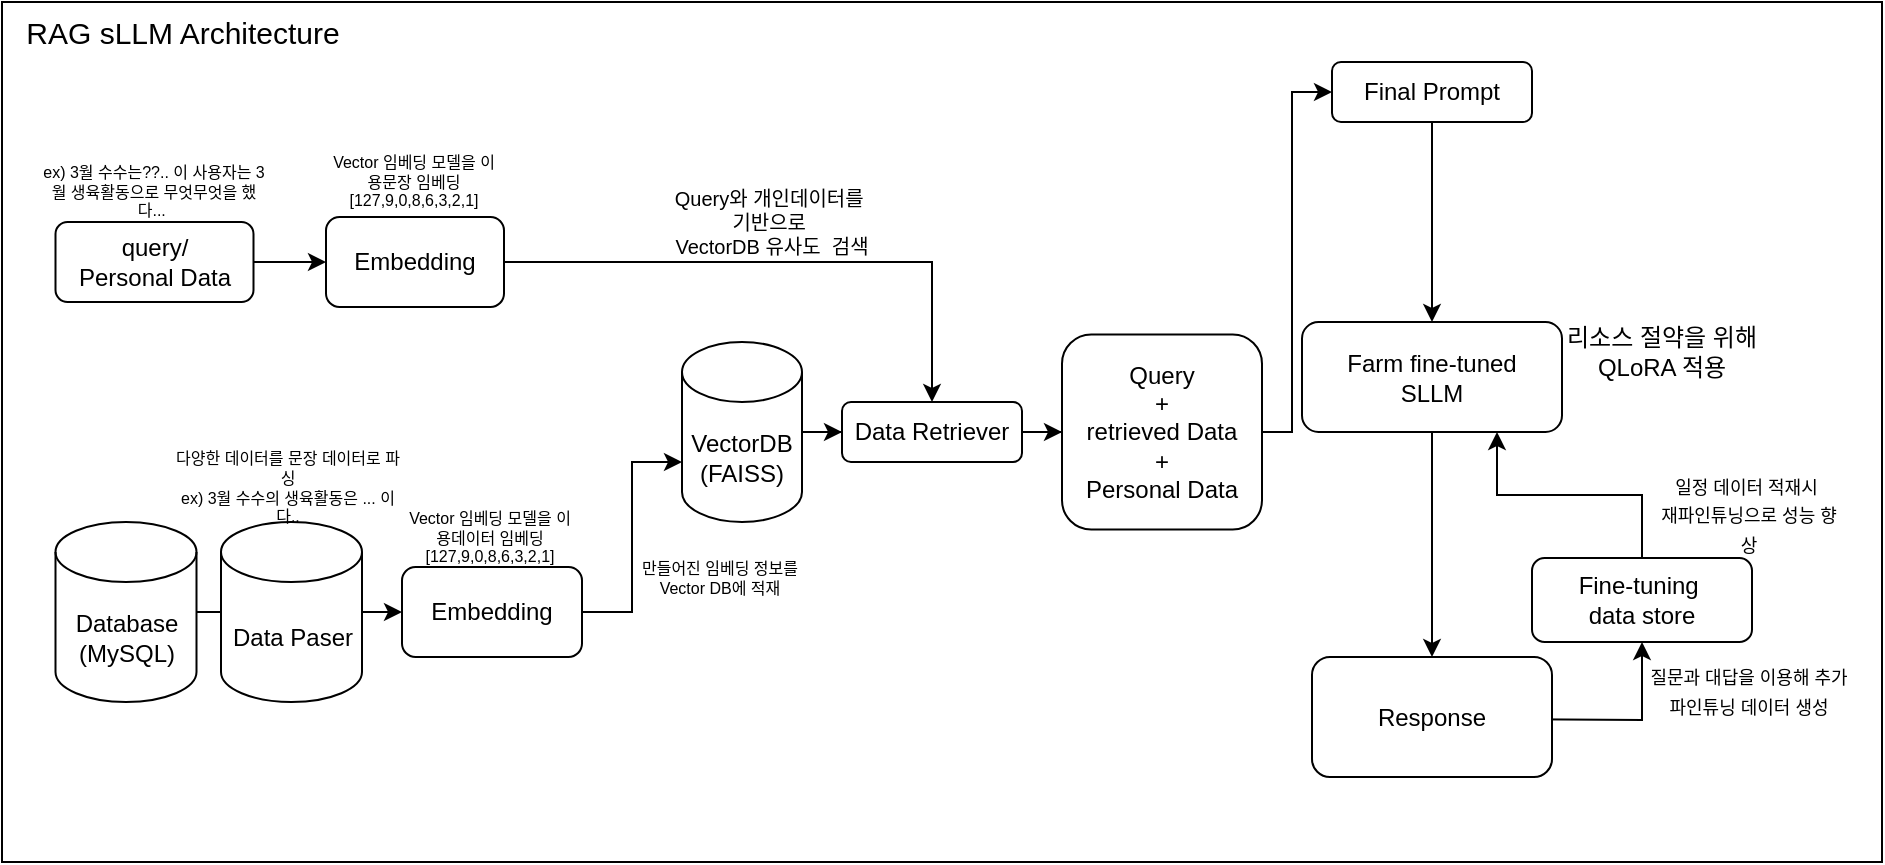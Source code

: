 <mxfile version="26.2.5">
  <diagram id="Ht1M8jgEwFfnCIfOTk4-" name="Page-1">
    <mxGraphModel dx="1115" dy="673" grid="1" gridSize="10" guides="1" tooltips="1" connect="1" arrows="1" fold="1" page="1" pageScale="1" pageWidth="827" pageHeight="1169" background="none" math="0" shadow="0">
      <root>
        <mxCell id="0" />
        <mxCell id="1" parent="0" />
        <mxCell id="U0234lUq_5A5ovXBIxbo-67" value="" style="rounded=0;whiteSpace=wrap;html=1;" vertex="1" parent="1">
          <mxGeometry x="10" y="50" width="940" height="430" as="geometry" />
        </mxCell>
        <mxCell id="U0234lUq_5A5ovXBIxbo-68" value="&lt;font style=&quot;font-size: 15px;&quot;&gt;RAG sLLM Architecture&lt;/font&gt;" style="text;html=1;align=center;verticalAlign=middle;resizable=0;points=[];autosize=1;strokeColor=none;fillColor=none;" vertex="1" parent="1">
          <mxGeometry x="10" y="50" width="180" height="30" as="geometry" />
        </mxCell>
        <mxCell id="U0234lUq_5A5ovXBIxbo-96" value="" style="edgeStyle=orthogonalEdgeStyle;rounded=0;orthogonalLoop=1;jettySize=auto;html=1;" edge="1" parent="1" source="U0234lUq_5A5ovXBIxbo-69" target="U0234lUq_5A5ovXBIxbo-73">
          <mxGeometry relative="1" as="geometry" />
        </mxCell>
        <mxCell id="U0234lUq_5A5ovXBIxbo-69" value="Database&lt;div&gt;(MySQL)&lt;/div&gt;" style="shape=cylinder3;whiteSpace=wrap;html=1;boundedLbl=1;backgroundOutline=1;size=15;" vertex="1" parent="1">
          <mxGeometry x="36.75" y="310" width="70.5" height="90" as="geometry" />
        </mxCell>
        <mxCell id="U0234lUq_5A5ovXBIxbo-70" value="Data Paser" style="shape=cylinder3;whiteSpace=wrap;html=1;boundedLbl=1;backgroundOutline=1;size=15;" vertex="1" parent="1">
          <mxGeometry x="119.5" y="310" width="70.5" height="90" as="geometry" />
        </mxCell>
        <mxCell id="U0234lUq_5A5ovXBIxbo-73" value="Embedding" style="rounded=1;whiteSpace=wrap;html=1;" vertex="1" parent="1">
          <mxGeometry x="210" y="332.5" width="90" height="45" as="geometry" />
        </mxCell>
        <mxCell id="U0234lUq_5A5ovXBIxbo-114" style="edgeStyle=orthogonalEdgeStyle;rounded=0;orthogonalLoop=1;jettySize=auto;html=1;entryX=0;entryY=0.5;entryDx=0;entryDy=0;" edge="1" parent="1" source="U0234lUq_5A5ovXBIxbo-78" target="U0234lUq_5A5ovXBIxbo-111">
          <mxGeometry relative="1" as="geometry" />
        </mxCell>
        <mxCell id="U0234lUq_5A5ovXBIxbo-78" value="VectorDB&lt;div&gt;(FAISS)&lt;/div&gt;" style="shape=cylinder3;whiteSpace=wrap;html=1;boundedLbl=1;backgroundOutline=1;size=15;" vertex="1" parent="1">
          <mxGeometry x="350" y="220" width="60" height="90" as="geometry" />
        </mxCell>
        <mxCell id="U0234lUq_5A5ovXBIxbo-98" value="" style="edgeStyle=orthogonalEdgeStyle;rounded=0;orthogonalLoop=1;jettySize=auto;html=1;" edge="1" parent="1" source="U0234lUq_5A5ovXBIxbo-87" target="U0234lUq_5A5ovXBIxbo-88">
          <mxGeometry relative="1" as="geometry" />
        </mxCell>
        <mxCell id="U0234lUq_5A5ovXBIxbo-87" value="query/&lt;div&gt;Personal Data&lt;/div&gt;" style="rounded=1;whiteSpace=wrap;html=1;" vertex="1" parent="1">
          <mxGeometry x="36.75" y="160" width="99" height="40" as="geometry" />
        </mxCell>
        <mxCell id="U0234lUq_5A5ovXBIxbo-112" style="edgeStyle=orthogonalEdgeStyle;rounded=0;orthogonalLoop=1;jettySize=auto;html=1;entryX=0.5;entryY=0;entryDx=0;entryDy=0;" edge="1" parent="1" source="U0234lUq_5A5ovXBIxbo-88" target="U0234lUq_5A5ovXBIxbo-111">
          <mxGeometry relative="1" as="geometry" />
        </mxCell>
        <mxCell id="U0234lUq_5A5ovXBIxbo-88" value="Embedding" style="rounded=1;whiteSpace=wrap;html=1;" vertex="1" parent="1">
          <mxGeometry x="172" y="157.5" width="89" height="45" as="geometry" />
        </mxCell>
        <mxCell id="U0234lUq_5A5ovXBIxbo-95" style="edgeStyle=orthogonalEdgeStyle;rounded=0;orthogonalLoop=1;jettySize=auto;html=1;entryX=0;entryY=0.5;entryDx=0;entryDy=0;" edge="1" parent="1" source="U0234lUq_5A5ovXBIxbo-91" target="U0234lUq_5A5ovXBIxbo-94">
          <mxGeometry relative="1" as="geometry">
            <Array as="points">
              <mxPoint x="655" y="265" />
              <mxPoint x="655" y="95" />
            </Array>
          </mxGeometry>
        </mxCell>
        <mxCell id="U0234lUq_5A5ovXBIxbo-91" value="Query&lt;div&gt;+&lt;div&gt;retrieved Data&lt;/div&gt;&lt;/div&gt;&lt;div&gt;+&lt;/div&gt;&lt;div&gt;Personal Data&lt;/div&gt;" style="rounded=1;whiteSpace=wrap;html=1;" vertex="1" parent="1">
          <mxGeometry x="540" y="216.25" width="100" height="97.5" as="geometry" />
        </mxCell>
        <mxCell id="U0234lUq_5A5ovXBIxbo-101" style="edgeStyle=orthogonalEdgeStyle;rounded=0;orthogonalLoop=1;jettySize=auto;html=1;entryX=0.5;entryY=0;entryDx=0;entryDy=0;" edge="1" parent="1" source="U0234lUq_5A5ovXBIxbo-94" target="U0234lUq_5A5ovXBIxbo-100">
          <mxGeometry relative="1" as="geometry" />
        </mxCell>
        <mxCell id="U0234lUq_5A5ovXBIxbo-94" value="Final Prompt" style="rounded=1;whiteSpace=wrap;html=1;" vertex="1" parent="1">
          <mxGeometry x="675" y="80" width="100" height="30" as="geometry" />
        </mxCell>
        <mxCell id="U0234lUq_5A5ovXBIxbo-97" style="edgeStyle=orthogonalEdgeStyle;rounded=0;orthogonalLoop=1;jettySize=auto;html=1;entryX=0;entryY=0;entryDx=0;entryDy=60;entryPerimeter=0;" edge="1" parent="1" source="U0234lUq_5A5ovXBIxbo-73" target="U0234lUq_5A5ovXBIxbo-78">
          <mxGeometry relative="1" as="geometry" />
        </mxCell>
        <mxCell id="U0234lUq_5A5ovXBIxbo-104" style="edgeStyle=orthogonalEdgeStyle;rounded=0;orthogonalLoop=1;jettySize=auto;html=1;" edge="1" parent="1" source="U0234lUq_5A5ovXBIxbo-100" target="U0234lUq_5A5ovXBIxbo-103">
          <mxGeometry relative="1" as="geometry" />
        </mxCell>
        <mxCell id="U0234lUq_5A5ovXBIxbo-100" value="&lt;div&gt;Farm fine-tuned&lt;/div&gt;SLLM" style="rounded=1;whiteSpace=wrap;html=1;" vertex="1" parent="1">
          <mxGeometry x="660" y="210" width="130" height="55" as="geometry" />
        </mxCell>
        <mxCell id="U0234lUq_5A5ovXBIxbo-118" style="edgeStyle=orthogonalEdgeStyle;rounded=0;orthogonalLoop=1;jettySize=auto;html=1;entryX=0.5;entryY=1;entryDx=0;entryDy=0;" edge="1" parent="1" target="U0234lUq_5A5ovXBIxbo-117">
          <mxGeometry relative="1" as="geometry">
            <mxPoint x="760" y="408.5" as="sourcePoint" />
            <mxPoint x="865" y="370" as="targetPoint" />
          </mxGeometry>
        </mxCell>
        <mxCell id="U0234lUq_5A5ovXBIxbo-103" value="Response" style="rounded=1;whiteSpace=wrap;html=1;" vertex="1" parent="1">
          <mxGeometry x="665" y="377.5" width="120" height="60" as="geometry" />
        </mxCell>
        <mxCell id="U0234lUq_5A5ovXBIxbo-105" value="ex) 3월 수수는??.. 이 사용자는 3월 생육활동으로 무엇무엇을 했다...&amp;nbsp;" style="text;html=1;align=center;verticalAlign=middle;whiteSpace=wrap;rounded=0;fontSize=8;" vertex="1" parent="1">
          <mxGeometry x="26.25" y="130" width="120" height="30" as="geometry" />
        </mxCell>
        <mxCell id="U0234lUq_5A5ovXBIxbo-106" value="&lt;div&gt;Vector 임베딩 모델을 이용문장 임베딩&lt;/div&gt;[127,9,0,8,6,3,2,1]" style="text;html=1;align=center;verticalAlign=middle;whiteSpace=wrap;rounded=0;fontSize=8;" vertex="1" parent="1">
          <mxGeometry x="171" y="130" width="90" height="20" as="geometry" />
        </mxCell>
        <mxCell id="U0234lUq_5A5ovXBIxbo-107" value="다양한 데이터를 문장 데이터로 파싱&lt;div&gt;ex) 3월 수수의 생육활동은 ... 이다..&lt;/div&gt;" style="text;html=1;align=center;verticalAlign=middle;whiteSpace=wrap;rounded=0;fontSize=8;" vertex="1" parent="1">
          <mxGeometry x="92.63" y="278" width="120.25" height="30" as="geometry" />
        </mxCell>
        <mxCell id="U0234lUq_5A5ovXBIxbo-108" value="&lt;div&gt;Vector 임베딩 모델을 이용데이터 임베딩&lt;/div&gt;[127,9,0,8,6,3,2,1]" style="text;html=1;align=center;verticalAlign=middle;whiteSpace=wrap;rounded=0;fontSize=8;" vertex="1" parent="1">
          <mxGeometry x="209" y="308" width="90" height="20" as="geometry" />
        </mxCell>
        <mxCell id="U0234lUq_5A5ovXBIxbo-109" value="만들어진 임베딩 정보를 Vector DB에 적재" style="text;html=1;align=center;verticalAlign=middle;whiteSpace=wrap;rounded=0;fontSize=8;" vertex="1" parent="1">
          <mxGeometry x="324" y="328" width="90" height="20" as="geometry" />
        </mxCell>
        <mxCell id="U0234lUq_5A5ovXBIxbo-110" value="&lt;font style=&quot;font-size: 10px;&quot;&gt;Query와 개인데이터를&amp;nbsp;&lt;/font&gt;&lt;div&gt;&lt;font style=&quot;font-size: 10px;&quot;&gt;기반으로&amp;nbsp;&lt;/font&gt;&lt;/div&gt;&lt;div&gt;&lt;font style=&quot;font-size: 10px;&quot;&gt;VectorDB 유사도 &amp;nbsp;검색&lt;/font&gt;&lt;/div&gt;" style="text;html=1;align=center;verticalAlign=middle;whiteSpace=wrap;rounded=0;fontSize=8;" vertex="1" parent="1">
          <mxGeometry x="320" y="140" width="150" height="40" as="geometry" />
        </mxCell>
        <mxCell id="U0234lUq_5A5ovXBIxbo-115" style="edgeStyle=orthogonalEdgeStyle;rounded=0;orthogonalLoop=1;jettySize=auto;html=1;entryX=0;entryY=0.5;entryDx=0;entryDy=0;" edge="1" parent="1" source="U0234lUq_5A5ovXBIxbo-111" target="U0234lUq_5A5ovXBIxbo-91">
          <mxGeometry relative="1" as="geometry" />
        </mxCell>
        <mxCell id="U0234lUq_5A5ovXBIxbo-111" value="Data Retriever" style="rounded=1;whiteSpace=wrap;html=1;" vertex="1" parent="1">
          <mxGeometry x="430" y="250" width="90" height="30" as="geometry" />
        </mxCell>
        <mxCell id="U0234lUq_5A5ovXBIxbo-116" value="리소스 절약을 위해 QLoRA 적용" style="text;html=1;align=center;verticalAlign=middle;whiteSpace=wrap;rounded=0;" vertex="1" parent="1">
          <mxGeometry x="775" y="210" width="130" height="30" as="geometry" />
        </mxCell>
        <mxCell id="U0234lUq_5A5ovXBIxbo-119" style="edgeStyle=orthogonalEdgeStyle;rounded=0;orthogonalLoop=1;jettySize=auto;html=1;entryX=0.75;entryY=1;entryDx=0;entryDy=0;" edge="1" parent="1" source="U0234lUq_5A5ovXBIxbo-117" target="U0234lUq_5A5ovXBIxbo-100">
          <mxGeometry relative="1" as="geometry" />
        </mxCell>
        <mxCell id="U0234lUq_5A5ovXBIxbo-117" value="Fine-tuning&amp;nbsp;&lt;div&gt;data store&lt;/div&gt;" style="rounded=1;whiteSpace=wrap;html=1;" vertex="1" parent="1">
          <mxGeometry x="775" y="328" width="110" height="42" as="geometry" />
        </mxCell>
        <mxCell id="U0234lUq_5A5ovXBIxbo-120" value="&lt;font style=&quot;font-size: 9px;&quot;&gt;질문과 대답을 이용해 추가 파인튜닝 데이터 생성&lt;/font&gt;" style="text;html=1;align=center;verticalAlign=middle;whiteSpace=wrap;rounded=0;" vertex="1" parent="1">
          <mxGeometry x="832" y="377.5" width="103" height="32.5" as="geometry" />
        </mxCell>
        <mxCell id="U0234lUq_5A5ovXBIxbo-121" value="&lt;span style=&quot;font-size: 9px;&quot;&gt;일정 데이터 적재시&amp;nbsp;&lt;/span&gt;&lt;div&gt;&lt;span style=&quot;font-size: 9px;&quot;&gt;재파인튜닝으로 성능 향상&lt;/span&gt;&lt;/div&gt;" style="text;html=1;align=center;verticalAlign=middle;whiteSpace=wrap;rounded=0;" vertex="1" parent="1">
          <mxGeometry x="837" y="292.5" width="93" height="27.5" as="geometry" />
        </mxCell>
      </root>
    </mxGraphModel>
  </diagram>
</mxfile>
